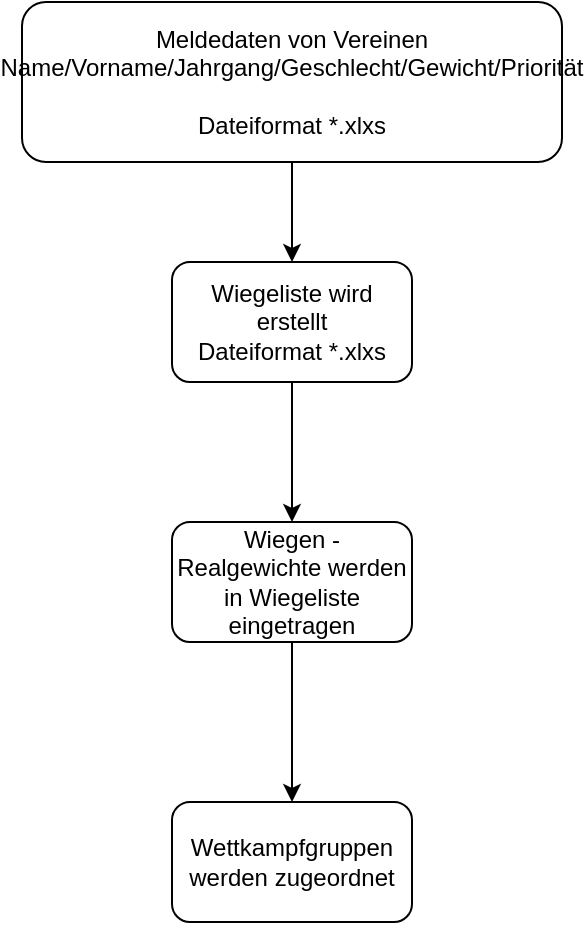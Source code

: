<mxfile version="13.10.0" type="github">
  <diagram id="XtYsAUKYT_bLAtVYIACI" name="Page-1">
    <mxGraphModel dx="1422" dy="763" grid="1" gridSize="10" guides="1" tooltips="1" connect="1" arrows="1" fold="1" page="1" pageScale="1" pageWidth="827" pageHeight="1169" math="0" shadow="0">
      <root>
        <mxCell id="0" />
        <mxCell id="1" parent="0" />
        <mxCell id="xOCENPFB20Cj9OeKK77U-1" value="&lt;div&gt;Meldedaten von Vereinen&lt;/div&gt;&lt;div&gt;Name/Vorname/Jahrgang/Geschlecht/Gewicht/Priorität&lt;br&gt;&lt;/div&gt;&lt;div&gt;&lt;br&gt;&lt;/div&gt;&lt;div&gt;Dateiformat *.xlxs&lt;br&gt;&lt;/div&gt;" style="rounded=1;whiteSpace=wrap;html=1;" vertex="1" parent="1">
          <mxGeometry x="260" y="30" width="270" height="80" as="geometry" />
        </mxCell>
        <mxCell id="xOCENPFB20Cj9OeKK77U-2" value="" style="endArrow=classic;html=1;exitX=0.5;exitY=1;exitDx=0;exitDy=0;" edge="1" parent="1" source="xOCENPFB20Cj9OeKK77U-1" target="xOCENPFB20Cj9OeKK77U-3">
          <mxGeometry width="50" height="50" relative="1" as="geometry">
            <mxPoint x="390" y="410" as="sourcePoint" />
            <mxPoint x="395" y="190" as="targetPoint" />
          </mxGeometry>
        </mxCell>
        <mxCell id="xOCENPFB20Cj9OeKK77U-5" style="edgeStyle=orthogonalEdgeStyle;rounded=0;orthogonalLoop=1;jettySize=auto;html=1;" edge="1" parent="1" source="xOCENPFB20Cj9OeKK77U-3" target="xOCENPFB20Cj9OeKK77U-4">
          <mxGeometry relative="1" as="geometry" />
        </mxCell>
        <mxCell id="xOCENPFB20Cj9OeKK77U-3" value="&lt;div&gt;Wiegeliste wird erstellt&lt;/div&gt;Dateiformat *.xlxs" style="rounded=1;whiteSpace=wrap;html=1;" vertex="1" parent="1">
          <mxGeometry x="335" y="160" width="120" height="60" as="geometry" />
        </mxCell>
        <mxCell id="xOCENPFB20Cj9OeKK77U-7" value="" style="edgeStyle=orthogonalEdgeStyle;rounded=0;orthogonalLoop=1;jettySize=auto;html=1;" edge="1" parent="1" source="xOCENPFB20Cj9OeKK77U-4" target="xOCENPFB20Cj9OeKK77U-6">
          <mxGeometry relative="1" as="geometry" />
        </mxCell>
        <mxCell id="xOCENPFB20Cj9OeKK77U-4" value="Wiegen - Realgewichte werden in Wiegeliste eingetragen" style="rounded=1;whiteSpace=wrap;html=1;" vertex="1" parent="1">
          <mxGeometry x="335" y="290" width="120" height="60" as="geometry" />
        </mxCell>
        <mxCell id="xOCENPFB20Cj9OeKK77U-6" value="Wettkampfgruppen werden zugeordnet" style="whiteSpace=wrap;html=1;rounded=1;" vertex="1" parent="1">
          <mxGeometry x="335" y="430" width="120" height="60" as="geometry" />
        </mxCell>
      </root>
    </mxGraphModel>
  </diagram>
</mxfile>
